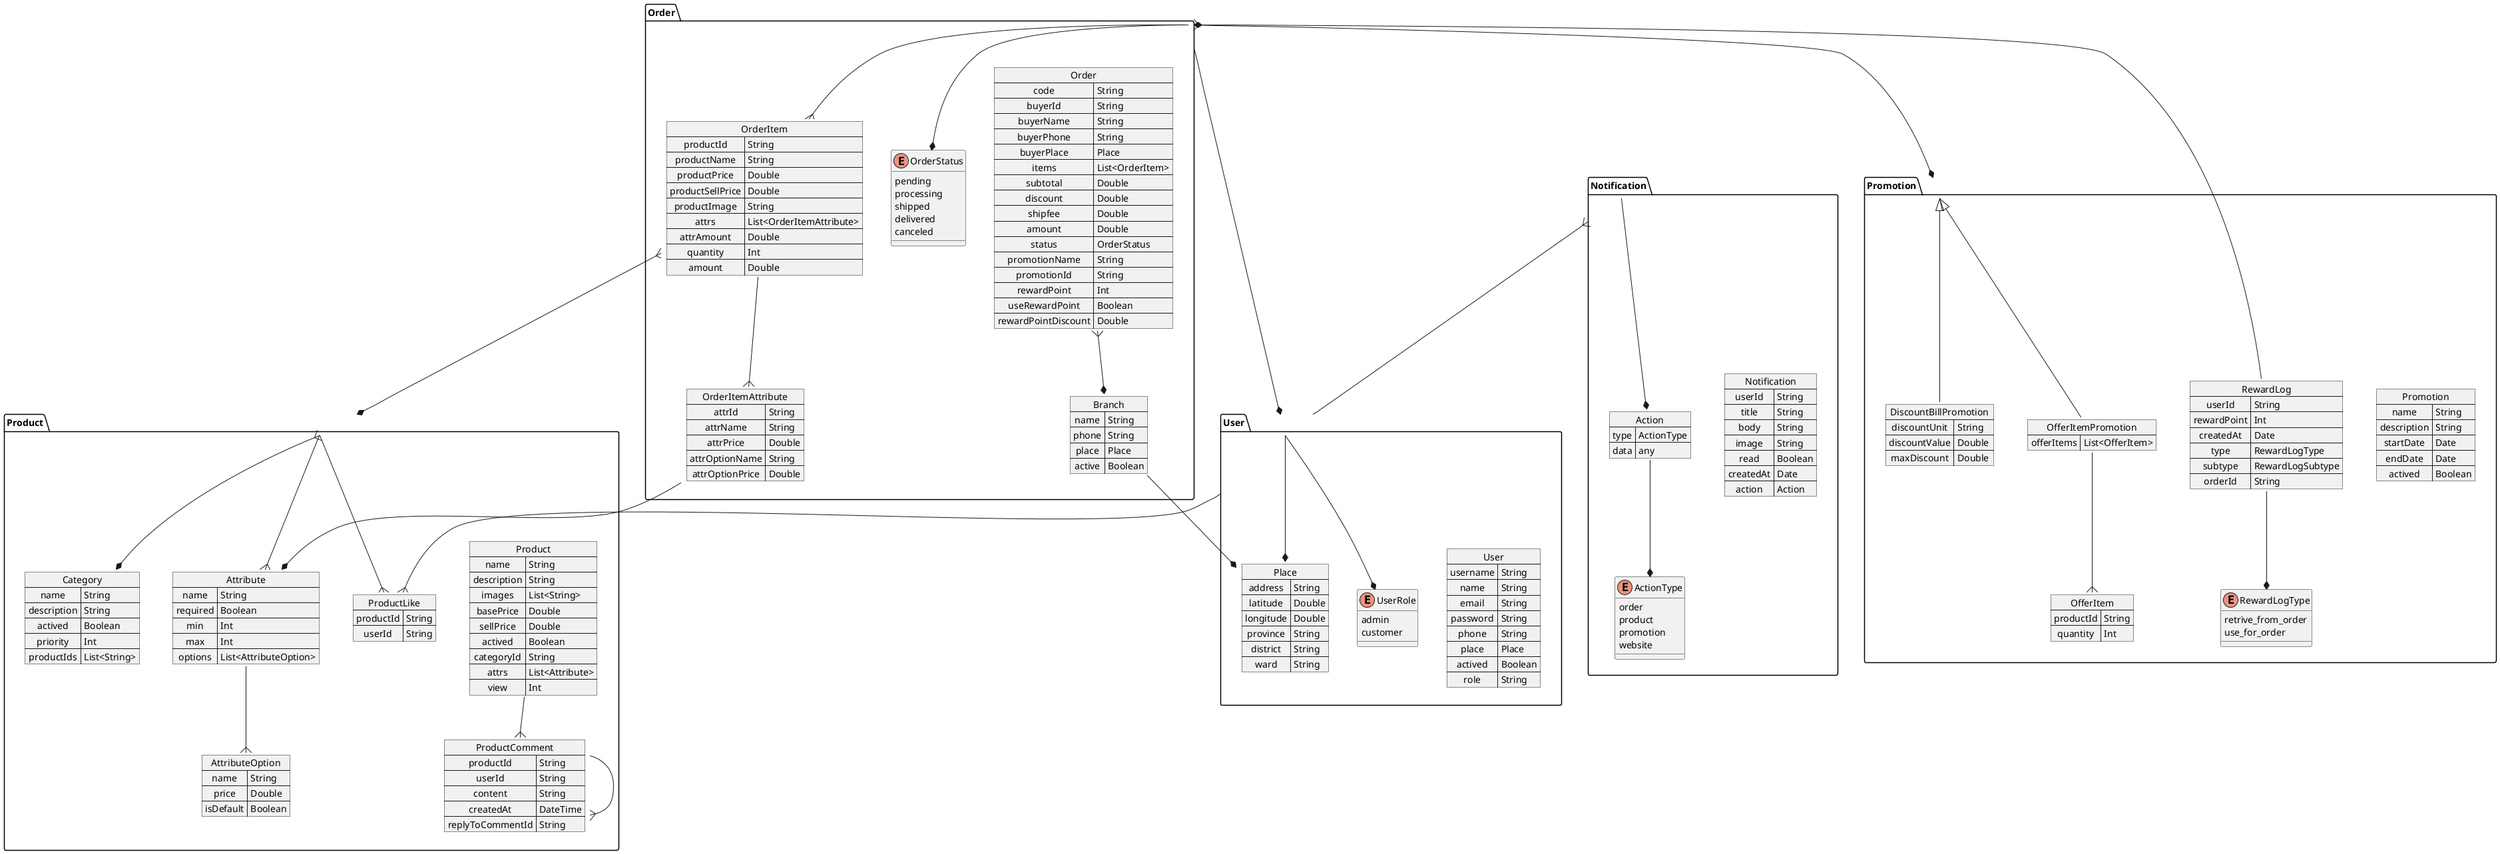 @startuml

package Product {
    map Product {
        name => String
        description => String
        images => List<String>
        basePrice => Double
        sellPrice => Double
        actived => Boolean
        categoryId => String
        attrs => List<Attribute>
        view => Int
    }
    map Category {
        name => String
        description => String
        actived => Boolean
        priority => Int
        productIds => List<String>
    }
    map Attribute {
        name => String
        required => Boolean
        min => Int
        max => Int
        options => List<AttributeOption>
    }

    map AttributeOption {
        name => String
        price => Double
        isDefault => Boolean
    }

    map ProductLike {
        productId => String
        userId => String
    }

    map ProductComment {
        productId => String
        userId => String
        content => String
        createdAt => DateTime
        replyToCommentId => String
    }

    Product --{ ProductComment
    ProductComment --{ ProductComment
}

package User {
    map User {
        username => String
        name => String
        email => String
        password => String
        phone => String
        place => Place
        actived => Boolean
        role => String
    }

    map Place {
        address => String
        latitude => Double
        longitude => Double
        province => String
        district => String
        ward => String
    }

    enum UserRole {
        admin
        customer
    }
}

package Promotion {
    map Promotion {
        name => String
        description => String
        startDate => Date
        endDate => Date
        actived => Boolean
    }

    map DiscountBillPromotion {
        discountUnit => String
        discountValue => Double
        maxDiscount => Double
    }

    map OfferItemPromotion {
        offerItems => List<OfferItem>
    }

    map OfferItem {
        productId => String
        quantity => Int
    }

    map RewardLog {
        userId => String
        rewardPoint => Int
        createdAt => Date
        type => RewardLogType
        subtype => RewardLogSubtype
        orderId => String
    }

    enum RewardLogType {
        retrive_from_order
        use_for_order
    }
}

package Order {
    map Order {
        code => String
        buyerId => String
        buyerName => String
        buyerPhone => String
        buyerPlace => Place
        items => List<OrderItem>
        subtotal => Double
        discount => Double
        shipfee => Double
        amount => Double
        status => OrderStatus
        promotionName => String
        promotionId => String
        rewardPoint => Int
        useRewardPoint => Boolean
        rewardPointDiscount => Double
    }

    enum OrderStatus {
        pending
        processing
        shipped
        delivered
        canceled
    }

    map OrderItem {
        productId => String
        productName => String
        productPrice => Double
        productSellPrice => Double
        productImage => String
        attrs => List<OrderItemAttribute>
        attrAmount => Double
        quantity => Int
        amount => Double
    }

    map OrderItemAttribute {
        attrId => String
        attrName => String
        attrPrice => Double
        attrOptionName => String
        attrOptionPrice => Double
    }

    map Branch {
        name => String
        phone => String
        place => Place
        active => Boolean
    }

    Order }--* Branch
    Branch --* Place
}

package Notification {
    map Notification {
        userId => String
        title => String
        body => String
        image => String
        read => Boolean
        createdAt => Date
        action => Action
    }
    map Action {
        type => ActionType
        data => any
    }
    enum ActionType {
        order
        product
        promotion
        website
    }
}


Product }--* Category
Product --{ Attribute
Product --{ ProductLike
Attribute --{ AttributeOption
User --* Place
User --* UserRole
User --{ ProductLike
Order --* User
Order --{ OrderItem
OrderItem --{ OrderItemAttribute
OrderItem }--* Product
OrderItemAttribute --* Attribute
Order }--* Promotion
Order --* OrderStatus
RewardLog --* RewardLogType
Order *-- RewardLog
Promotion <|-- DiscountBillPromotion
Promotion <|-- OfferItemPromotion
OfferItemPromotion --{ OfferItem
Notification --* Action
Notification }-- User
Action --* ActionType


@enduml
